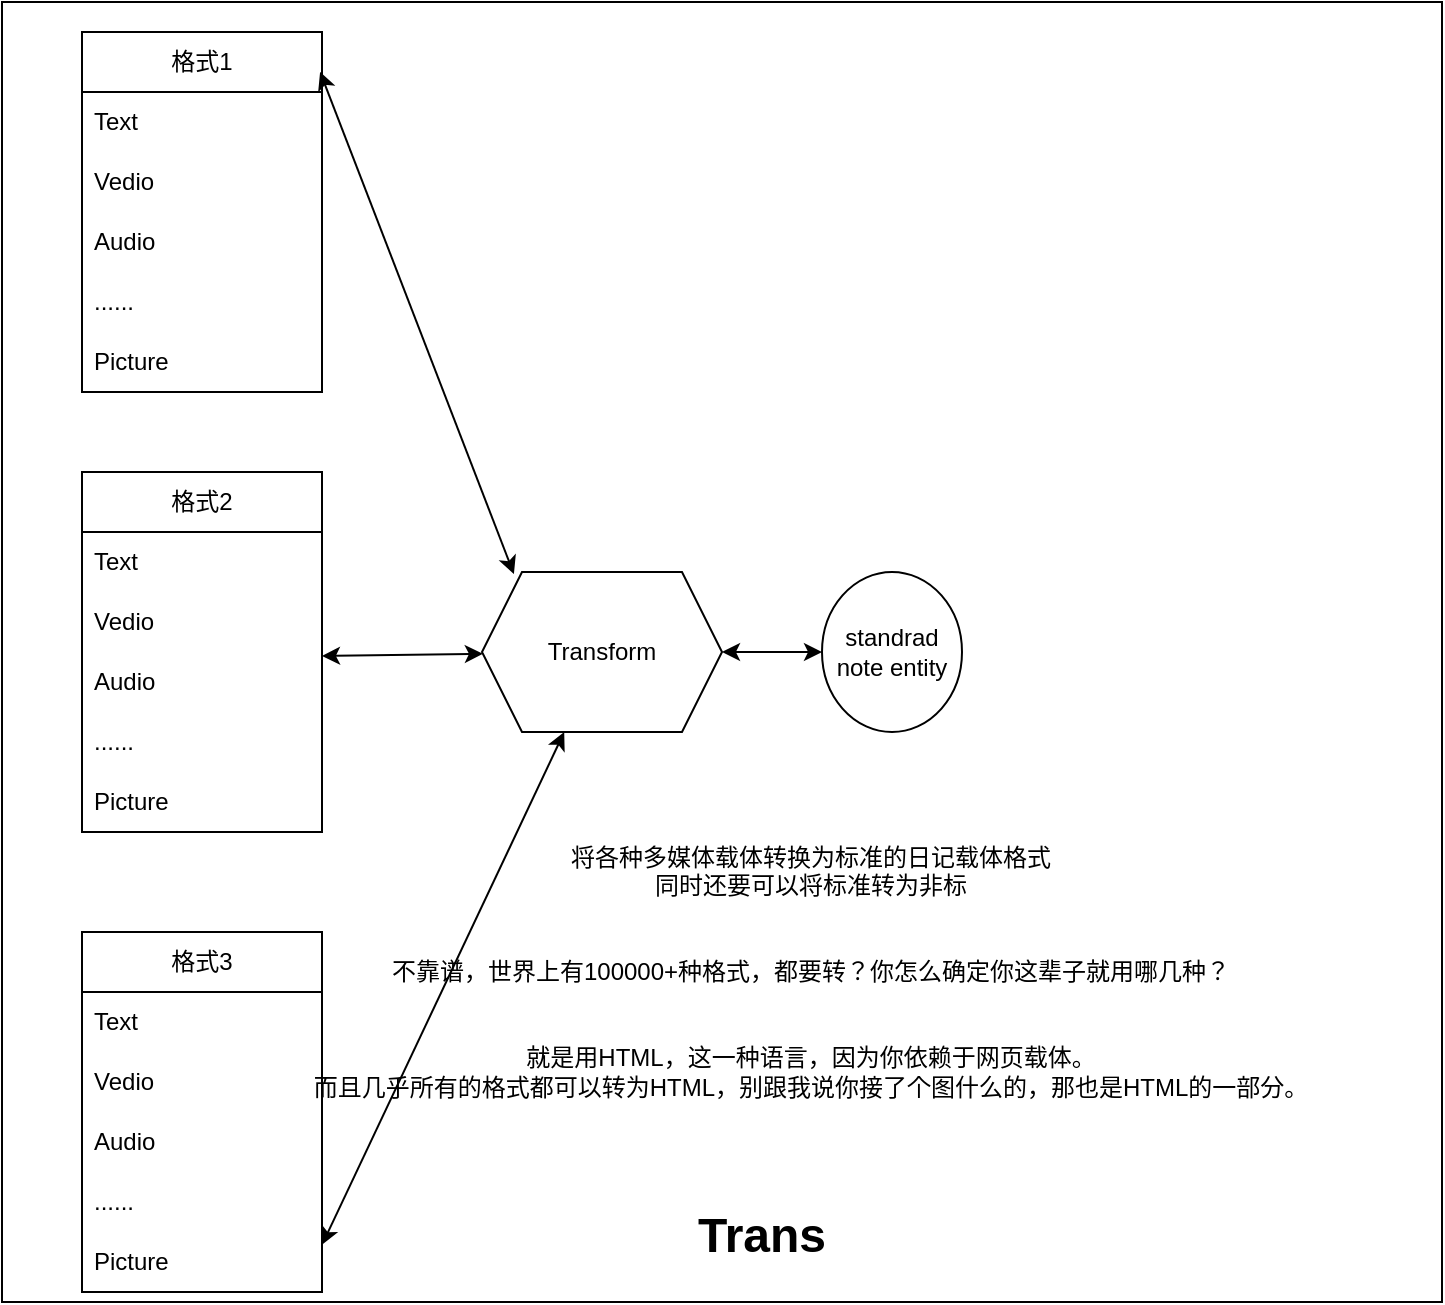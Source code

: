 <mxfile version="22.1.22" type="embed">
  <diagram name="第 1 页" id="S4ihsKIyVEAL7XP1W-3s">
    <mxGraphModel dx="1860" dy="654" grid="1" gridSize="10" guides="1" tooltips="1" connect="1" arrows="1" fold="1" page="1" pageScale="1" pageWidth="827" pageHeight="1169" math="0" shadow="0">
      <root>
        <mxCell id="0" />
        <mxCell id="1" parent="0" />
        <mxCell id="23" value="" style="group" parent="1" vertex="1" connectable="0">
          <mxGeometry x="-50" y="110" width="720" height="650" as="geometry" />
        </mxCell>
        <mxCell id="21" value="&lt;blockquote style=&quot;margin: 0 0 0 40px; border: none; padding: 0px;&quot;&gt;&lt;h1 style=&quot;&quot;&gt;Trans&lt;/h1&gt;&lt;/blockquote&gt;" style="rounded=0;whiteSpace=wrap;html=1;align=center;verticalAlign=bottom;" parent="23" vertex="1">
          <mxGeometry width="720" height="650" as="geometry" />
        </mxCell>
        <mxCell id="q32hKm1E1EbaczBLbV2w-2" value="格式1" style="swimlane;fontStyle=0;childLayout=stackLayout;horizontal=1;startSize=30;horizontalStack=0;resizeParent=1;resizeParentMax=0;resizeLast=0;collapsible=1;marginBottom=0;whiteSpace=wrap;html=1;resizeWidth=0;movable=1;resizable=1;rotatable=1;deletable=1;editable=1;locked=0;connectable=1;" parent="23" vertex="1">
          <mxGeometry x="40.0" y="15" width="120" height="180" as="geometry">
            <mxRectangle x="250" y="160" width="60" height="30" as="alternateBounds" />
          </mxGeometry>
        </mxCell>
        <mxCell id="q32hKm1E1EbaczBLbV2w-3" value="Text" style="text;strokeColor=none;fillColor=none;align=left;verticalAlign=middle;spacingLeft=4;spacingRight=4;overflow=hidden;points=[[0,0.5],[1,0.5]];portConstraint=eastwest;rotatable=0;whiteSpace=wrap;html=1;" parent="q32hKm1E1EbaczBLbV2w-2" vertex="1">
          <mxGeometry y="30" width="120" height="30" as="geometry" />
        </mxCell>
        <mxCell id="q32hKm1E1EbaczBLbV2w-4" value="Vedio" style="text;strokeColor=none;fillColor=none;align=left;verticalAlign=middle;spacingLeft=4;spacingRight=4;overflow=hidden;points=[[0,0.5],[1,0.5]];portConstraint=eastwest;rotatable=0;whiteSpace=wrap;html=1;" parent="q32hKm1E1EbaczBLbV2w-2" vertex="1">
          <mxGeometry y="60" width="120" height="30" as="geometry" />
        </mxCell>
        <mxCell id="q32hKm1E1EbaczBLbV2w-5" value="Audio" style="text;strokeColor=none;fillColor=none;align=left;verticalAlign=middle;spacingLeft=4;spacingRight=4;overflow=hidden;points=[[0,0.5],[1,0.5]];portConstraint=eastwest;rotatable=1;whiteSpace=wrap;html=1;movable=1;resizable=1;deletable=1;editable=1;locked=0;connectable=1;" parent="q32hKm1E1EbaczBLbV2w-2" vertex="1">
          <mxGeometry y="90" width="120" height="30" as="geometry" />
        </mxCell>
        <mxCell id="q32hKm1E1EbaczBLbV2w-6" value="......" style="text;strokeColor=none;fillColor=none;align=left;verticalAlign=middle;spacingLeft=4;spacingRight=4;overflow=hidden;points=[[0,0.5],[1,0.5]];portConstraint=eastwest;rotatable=1;whiteSpace=wrap;html=1;movable=1;resizable=1;deletable=1;editable=1;locked=0;connectable=1;" parent="q32hKm1E1EbaczBLbV2w-2" vertex="1">
          <mxGeometry y="120" width="120" height="30" as="geometry" />
        </mxCell>
        <mxCell id="q32hKm1E1EbaczBLbV2w-7" value="Picture" style="text;strokeColor=none;fillColor=none;align=left;verticalAlign=middle;spacingLeft=4;spacingRight=4;overflow=hidden;points=[[0,0.5],[1,0.5]];portConstraint=eastwest;rotatable=1;whiteSpace=wrap;html=1;movable=1;resizable=1;deletable=1;editable=1;locked=0;connectable=1;" parent="q32hKm1E1EbaczBLbV2w-2" vertex="1">
          <mxGeometry y="150" width="120" height="30" as="geometry" />
        </mxCell>
        <mxCell id="q32hKm1E1EbaczBLbV2w-9" value="格式2" style="swimlane;fontStyle=0;childLayout=stackLayout;horizontal=1;startSize=30;horizontalStack=0;resizeParent=1;resizeParentMax=0;resizeLast=0;collapsible=1;marginBottom=0;whiteSpace=wrap;html=1;resizeWidth=0;movable=1;resizable=1;rotatable=1;deletable=1;editable=1;locked=0;connectable=1;" parent="23" vertex="1">
          <mxGeometry x="40.0" y="235" width="120" height="180" as="geometry">
            <mxRectangle x="250" y="160" width="60" height="30" as="alternateBounds" />
          </mxGeometry>
        </mxCell>
        <mxCell id="q32hKm1E1EbaczBLbV2w-10" value="Text" style="text;strokeColor=none;fillColor=none;align=left;verticalAlign=middle;spacingLeft=4;spacingRight=4;overflow=hidden;points=[[0,0.5],[1,0.5]];portConstraint=eastwest;rotatable=0;whiteSpace=wrap;html=1;" parent="q32hKm1E1EbaczBLbV2w-9" vertex="1">
          <mxGeometry y="30" width="120" height="30" as="geometry" />
        </mxCell>
        <mxCell id="q32hKm1E1EbaczBLbV2w-11" value="Vedio" style="text;strokeColor=none;fillColor=none;align=left;verticalAlign=middle;spacingLeft=4;spacingRight=4;overflow=hidden;points=[[0,0.5],[1,0.5]];portConstraint=eastwest;rotatable=0;whiteSpace=wrap;html=1;" parent="q32hKm1E1EbaczBLbV2w-9" vertex="1">
          <mxGeometry y="60" width="120" height="30" as="geometry" />
        </mxCell>
        <mxCell id="q32hKm1E1EbaczBLbV2w-12" value="Audio" style="text;strokeColor=none;fillColor=none;align=left;verticalAlign=middle;spacingLeft=4;spacingRight=4;overflow=hidden;points=[[0,0.5],[1,0.5]];portConstraint=eastwest;rotatable=1;whiteSpace=wrap;html=1;movable=1;resizable=1;deletable=1;editable=1;locked=0;connectable=1;" parent="q32hKm1E1EbaczBLbV2w-9" vertex="1">
          <mxGeometry y="90" width="120" height="30" as="geometry" />
        </mxCell>
        <mxCell id="q32hKm1E1EbaczBLbV2w-13" value="......" style="text;strokeColor=none;fillColor=none;align=left;verticalAlign=middle;spacingLeft=4;spacingRight=4;overflow=hidden;points=[[0,0.5],[1,0.5]];portConstraint=eastwest;rotatable=1;whiteSpace=wrap;html=1;movable=1;resizable=1;deletable=1;editable=1;locked=0;connectable=1;" parent="q32hKm1E1EbaczBLbV2w-9" vertex="1">
          <mxGeometry y="120" width="120" height="30" as="geometry" />
        </mxCell>
        <mxCell id="q32hKm1E1EbaczBLbV2w-14" value="Picture" style="text;strokeColor=none;fillColor=none;align=left;verticalAlign=middle;spacingLeft=4;spacingRight=4;overflow=hidden;points=[[0,0.5],[1,0.5]];portConstraint=eastwest;rotatable=1;whiteSpace=wrap;html=1;movable=1;resizable=1;deletable=1;editable=1;locked=0;connectable=1;" parent="q32hKm1E1EbaczBLbV2w-9" vertex="1">
          <mxGeometry y="150" width="120" height="30" as="geometry" />
        </mxCell>
        <mxCell id="q32hKm1E1EbaczBLbV2w-16" value="格式3" style="swimlane;fontStyle=0;childLayout=stackLayout;horizontal=1;startSize=30;horizontalStack=0;resizeParent=1;resizeParentMax=0;resizeLast=0;collapsible=1;marginBottom=0;whiteSpace=wrap;html=1;resizeWidth=0;movable=1;resizable=1;rotatable=1;deletable=1;editable=1;locked=0;connectable=1;" parent="23" vertex="1">
          <mxGeometry x="40.0" y="465" width="120" height="180" as="geometry">
            <mxRectangle x="250" y="160" width="60" height="30" as="alternateBounds" />
          </mxGeometry>
        </mxCell>
        <mxCell id="q32hKm1E1EbaczBLbV2w-17" value="Text" style="text;strokeColor=none;fillColor=none;align=left;verticalAlign=middle;spacingLeft=4;spacingRight=4;overflow=hidden;points=[[0,0.5],[1,0.5]];portConstraint=eastwest;rotatable=0;whiteSpace=wrap;html=1;" parent="q32hKm1E1EbaczBLbV2w-16" vertex="1">
          <mxGeometry y="30" width="120" height="30" as="geometry" />
        </mxCell>
        <mxCell id="q32hKm1E1EbaczBLbV2w-18" value="Vedio" style="text;strokeColor=none;fillColor=none;align=left;verticalAlign=middle;spacingLeft=4;spacingRight=4;overflow=hidden;points=[[0,0.5],[1,0.5]];portConstraint=eastwest;rotatable=0;whiteSpace=wrap;html=1;" parent="q32hKm1E1EbaczBLbV2w-16" vertex="1">
          <mxGeometry y="60" width="120" height="30" as="geometry" />
        </mxCell>
        <mxCell id="q32hKm1E1EbaczBLbV2w-19" value="Audio" style="text;strokeColor=none;fillColor=none;align=left;verticalAlign=middle;spacingLeft=4;spacingRight=4;overflow=hidden;points=[[0,0.5],[1,0.5]];portConstraint=eastwest;rotatable=1;whiteSpace=wrap;html=1;movable=1;resizable=1;deletable=1;editable=1;locked=0;connectable=1;" parent="q32hKm1E1EbaczBLbV2w-16" vertex="1">
          <mxGeometry y="90" width="120" height="30" as="geometry" />
        </mxCell>
        <mxCell id="q32hKm1E1EbaczBLbV2w-20" value="......" style="text;strokeColor=none;fillColor=none;align=left;verticalAlign=middle;spacingLeft=4;spacingRight=4;overflow=hidden;points=[[0,0.5],[1,0.5]];portConstraint=eastwest;rotatable=1;whiteSpace=wrap;html=1;movable=1;resizable=1;deletable=1;editable=1;locked=0;connectable=1;" parent="q32hKm1E1EbaczBLbV2w-16" vertex="1">
          <mxGeometry y="120" width="120" height="30" as="geometry" />
        </mxCell>
        <mxCell id="q32hKm1E1EbaczBLbV2w-21" value="Picture" style="text;strokeColor=none;fillColor=none;align=left;verticalAlign=middle;spacingLeft=4;spacingRight=4;overflow=hidden;points=[[0,0.5],[1,0.5]];portConstraint=eastwest;rotatable=1;whiteSpace=wrap;html=1;movable=1;resizable=1;deletable=1;editable=1;locked=0;connectable=1;" parent="q32hKm1E1EbaczBLbV2w-16" vertex="1">
          <mxGeometry y="150" width="120" height="30" as="geometry" />
        </mxCell>
        <mxCell id="q32hKm1E1EbaczBLbV2w-27" value="standrad note entity" style="ellipse;whiteSpace=wrap;html=1;" parent="23" vertex="1">
          <mxGeometry x="410.0" y="285" width="70.0" height="80" as="geometry" />
        </mxCell>
        <mxCell id="10" value="Transform" style="shape=hexagon;perimeter=hexagonPerimeter2;whiteSpace=wrap;html=1;fixedSize=1;" parent="23" vertex="1">
          <mxGeometry x="240.0" y="285" width="120.0" height="80" as="geometry" />
        </mxCell>
        <mxCell id="16" value="" style="endArrow=classic;startArrow=classic;html=1;rounded=0;exitX=1;exitY=0.067;exitDx=0;exitDy=0;exitPerimeter=0;" parent="23" source="q32hKm1E1EbaczBLbV2w-12" target="10" edge="1">
          <mxGeometry width="50" height="50" relative="1" as="geometry">
            <mxPoint x="270" y="335" as="sourcePoint" />
            <mxPoint x="320.0" y="285" as="targetPoint" />
          </mxGeometry>
        </mxCell>
        <mxCell id="18" value="" style="endArrow=classic;startArrow=classic;html=1;rounded=0;entryX=0.133;entryY=0.013;entryDx=0;entryDy=0;entryPerimeter=0;exitX=0.992;exitY=0.111;exitDx=0;exitDy=0;exitPerimeter=0;" parent="23" source="q32hKm1E1EbaczBLbV2w-2" target="10" edge="1">
          <mxGeometry width="50" height="50" relative="1" as="geometry">
            <mxPoint x="360" y="195" as="sourcePoint" />
            <mxPoint x="410.0" y="145" as="targetPoint" />
          </mxGeometry>
        </mxCell>
        <mxCell id="19" value="" style="endArrow=classic;startArrow=classic;html=1;rounded=0;exitX=1;exitY=0.072;exitDx=0;exitDy=0;exitPerimeter=0;" parent="23" target="10" edge="1">
          <mxGeometry width="50" height="50" relative="1" as="geometry">
            <mxPoint x="160.0" y="621.43" as="sourcePoint" />
            <mxPoint x="490.053" y="488.575" as="targetPoint" />
          </mxGeometry>
        </mxCell>
        <mxCell id="20" value="" style="endArrow=classic;startArrow=classic;html=1;rounded=0;exitX=1;exitY=0.5;exitDx=0;exitDy=0;" parent="23" source="10" target="q32hKm1E1EbaczBLbV2w-27" edge="1">
          <mxGeometry width="50" height="50" relative="1" as="geometry">
            <mxPoint x="610.0" y="335" as="sourcePoint" />
            <mxPoint x="660" y="285" as="targetPoint" />
          </mxGeometry>
        </mxCell>
        <mxCell id="22" value="将各种多媒体载体转换为标准的日记载体格式&lt;br&gt;同时还要可以将标准转为非标&lt;br&gt;&lt;br&gt;&lt;br&gt;不靠谱，世界上有100000+种格式，都要转？你怎么确定你这辈子就用哪几种？&lt;br&gt;&lt;br&gt;&lt;br&gt;就是用HTML，这一种语言，因为你依赖于网页载体。&lt;br&gt;而且几乎所有的格式都可以转为HTML，别跟我说你接了个图什么的，那也是HTML的一部分。&lt;br&gt;" style="text;html=1;align=center;verticalAlign=middle;resizable=0;points=[];autosize=1;strokeColor=none;fillColor=none;" parent="23" vertex="1">
          <mxGeometry x="144.0" y="415" width="520" height="140" as="geometry" />
        </mxCell>
      </root>
    </mxGraphModel>
  </diagram>
</mxfile>
